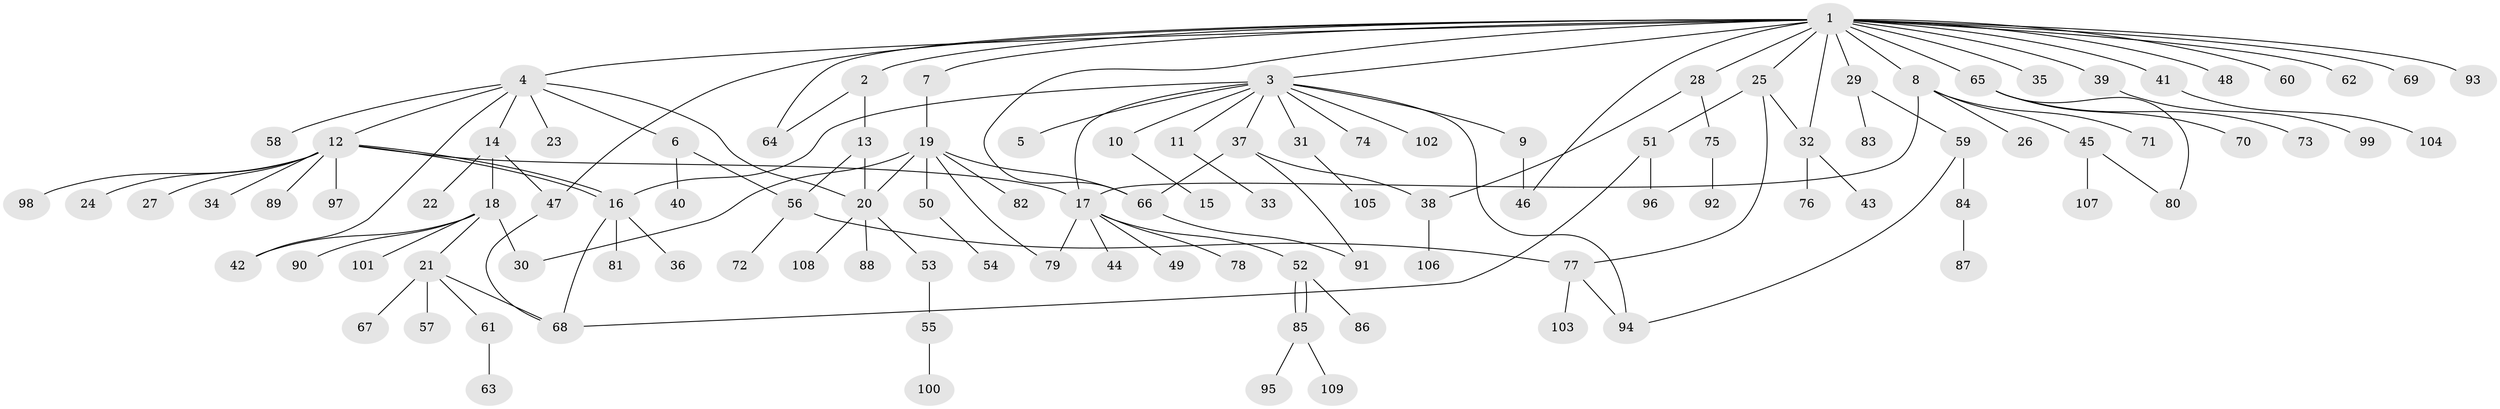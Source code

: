 // Generated by graph-tools (version 1.1) at 2025/35/03/09/25 02:35:44]
// undirected, 109 vertices, 134 edges
graph export_dot {
graph [start="1"]
  node [color=gray90,style=filled];
  1;
  2;
  3;
  4;
  5;
  6;
  7;
  8;
  9;
  10;
  11;
  12;
  13;
  14;
  15;
  16;
  17;
  18;
  19;
  20;
  21;
  22;
  23;
  24;
  25;
  26;
  27;
  28;
  29;
  30;
  31;
  32;
  33;
  34;
  35;
  36;
  37;
  38;
  39;
  40;
  41;
  42;
  43;
  44;
  45;
  46;
  47;
  48;
  49;
  50;
  51;
  52;
  53;
  54;
  55;
  56;
  57;
  58;
  59;
  60;
  61;
  62;
  63;
  64;
  65;
  66;
  67;
  68;
  69;
  70;
  71;
  72;
  73;
  74;
  75;
  76;
  77;
  78;
  79;
  80;
  81;
  82;
  83;
  84;
  85;
  86;
  87;
  88;
  89;
  90;
  91;
  92;
  93;
  94;
  95;
  96;
  97;
  98;
  99;
  100;
  101;
  102;
  103;
  104;
  105;
  106;
  107;
  108;
  109;
  1 -- 2;
  1 -- 3;
  1 -- 4;
  1 -- 7;
  1 -- 8;
  1 -- 25;
  1 -- 28;
  1 -- 29;
  1 -- 32;
  1 -- 35;
  1 -- 39;
  1 -- 41;
  1 -- 46;
  1 -- 47;
  1 -- 48;
  1 -- 60;
  1 -- 62;
  1 -- 64;
  1 -- 65;
  1 -- 66;
  1 -- 69;
  1 -- 93;
  2 -- 13;
  2 -- 64;
  3 -- 5;
  3 -- 9;
  3 -- 10;
  3 -- 11;
  3 -- 16;
  3 -- 17;
  3 -- 31;
  3 -- 37;
  3 -- 74;
  3 -- 94;
  3 -- 102;
  4 -- 6;
  4 -- 12;
  4 -- 14;
  4 -- 20;
  4 -- 23;
  4 -- 42;
  4 -- 58;
  6 -- 40;
  6 -- 56;
  7 -- 19;
  8 -- 17;
  8 -- 26;
  8 -- 45;
  8 -- 71;
  9 -- 46;
  10 -- 15;
  11 -- 33;
  12 -- 16;
  12 -- 16;
  12 -- 17;
  12 -- 24;
  12 -- 27;
  12 -- 34;
  12 -- 89;
  12 -- 97;
  12 -- 98;
  13 -- 20;
  13 -- 56;
  14 -- 18;
  14 -- 22;
  14 -- 47;
  16 -- 36;
  16 -- 68;
  16 -- 81;
  17 -- 44;
  17 -- 49;
  17 -- 52;
  17 -- 78;
  17 -- 79;
  18 -- 21;
  18 -- 30;
  18 -- 42;
  18 -- 90;
  18 -- 101;
  19 -- 20;
  19 -- 30;
  19 -- 50;
  19 -- 66;
  19 -- 79;
  19 -- 82;
  20 -- 53;
  20 -- 88;
  20 -- 108;
  21 -- 57;
  21 -- 61;
  21 -- 67;
  21 -- 68;
  25 -- 32;
  25 -- 51;
  25 -- 77;
  28 -- 38;
  28 -- 75;
  29 -- 59;
  29 -- 83;
  31 -- 105;
  32 -- 43;
  32 -- 76;
  37 -- 38;
  37 -- 66;
  37 -- 91;
  38 -- 106;
  39 -- 99;
  41 -- 104;
  45 -- 80;
  45 -- 107;
  47 -- 68;
  50 -- 54;
  51 -- 68;
  51 -- 96;
  52 -- 85;
  52 -- 85;
  52 -- 86;
  53 -- 55;
  55 -- 100;
  56 -- 72;
  56 -- 77;
  59 -- 84;
  59 -- 94;
  61 -- 63;
  65 -- 70;
  65 -- 73;
  65 -- 80;
  66 -- 91;
  75 -- 92;
  77 -- 94;
  77 -- 103;
  84 -- 87;
  85 -- 95;
  85 -- 109;
}
